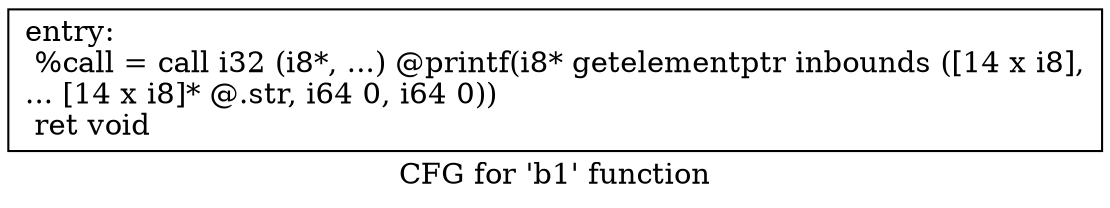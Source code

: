 digraph "CFG for 'b1' function" {
	label="CFG for 'b1' function";

	Node0x1114b90 [shape=record,label="{entry:\l  %call = call i32 (i8*, ...) @printf(i8* getelementptr inbounds ([14 x i8],\l... [14 x i8]* @.str, i64 0, i64 0))\l  ret void\l}"];
}
